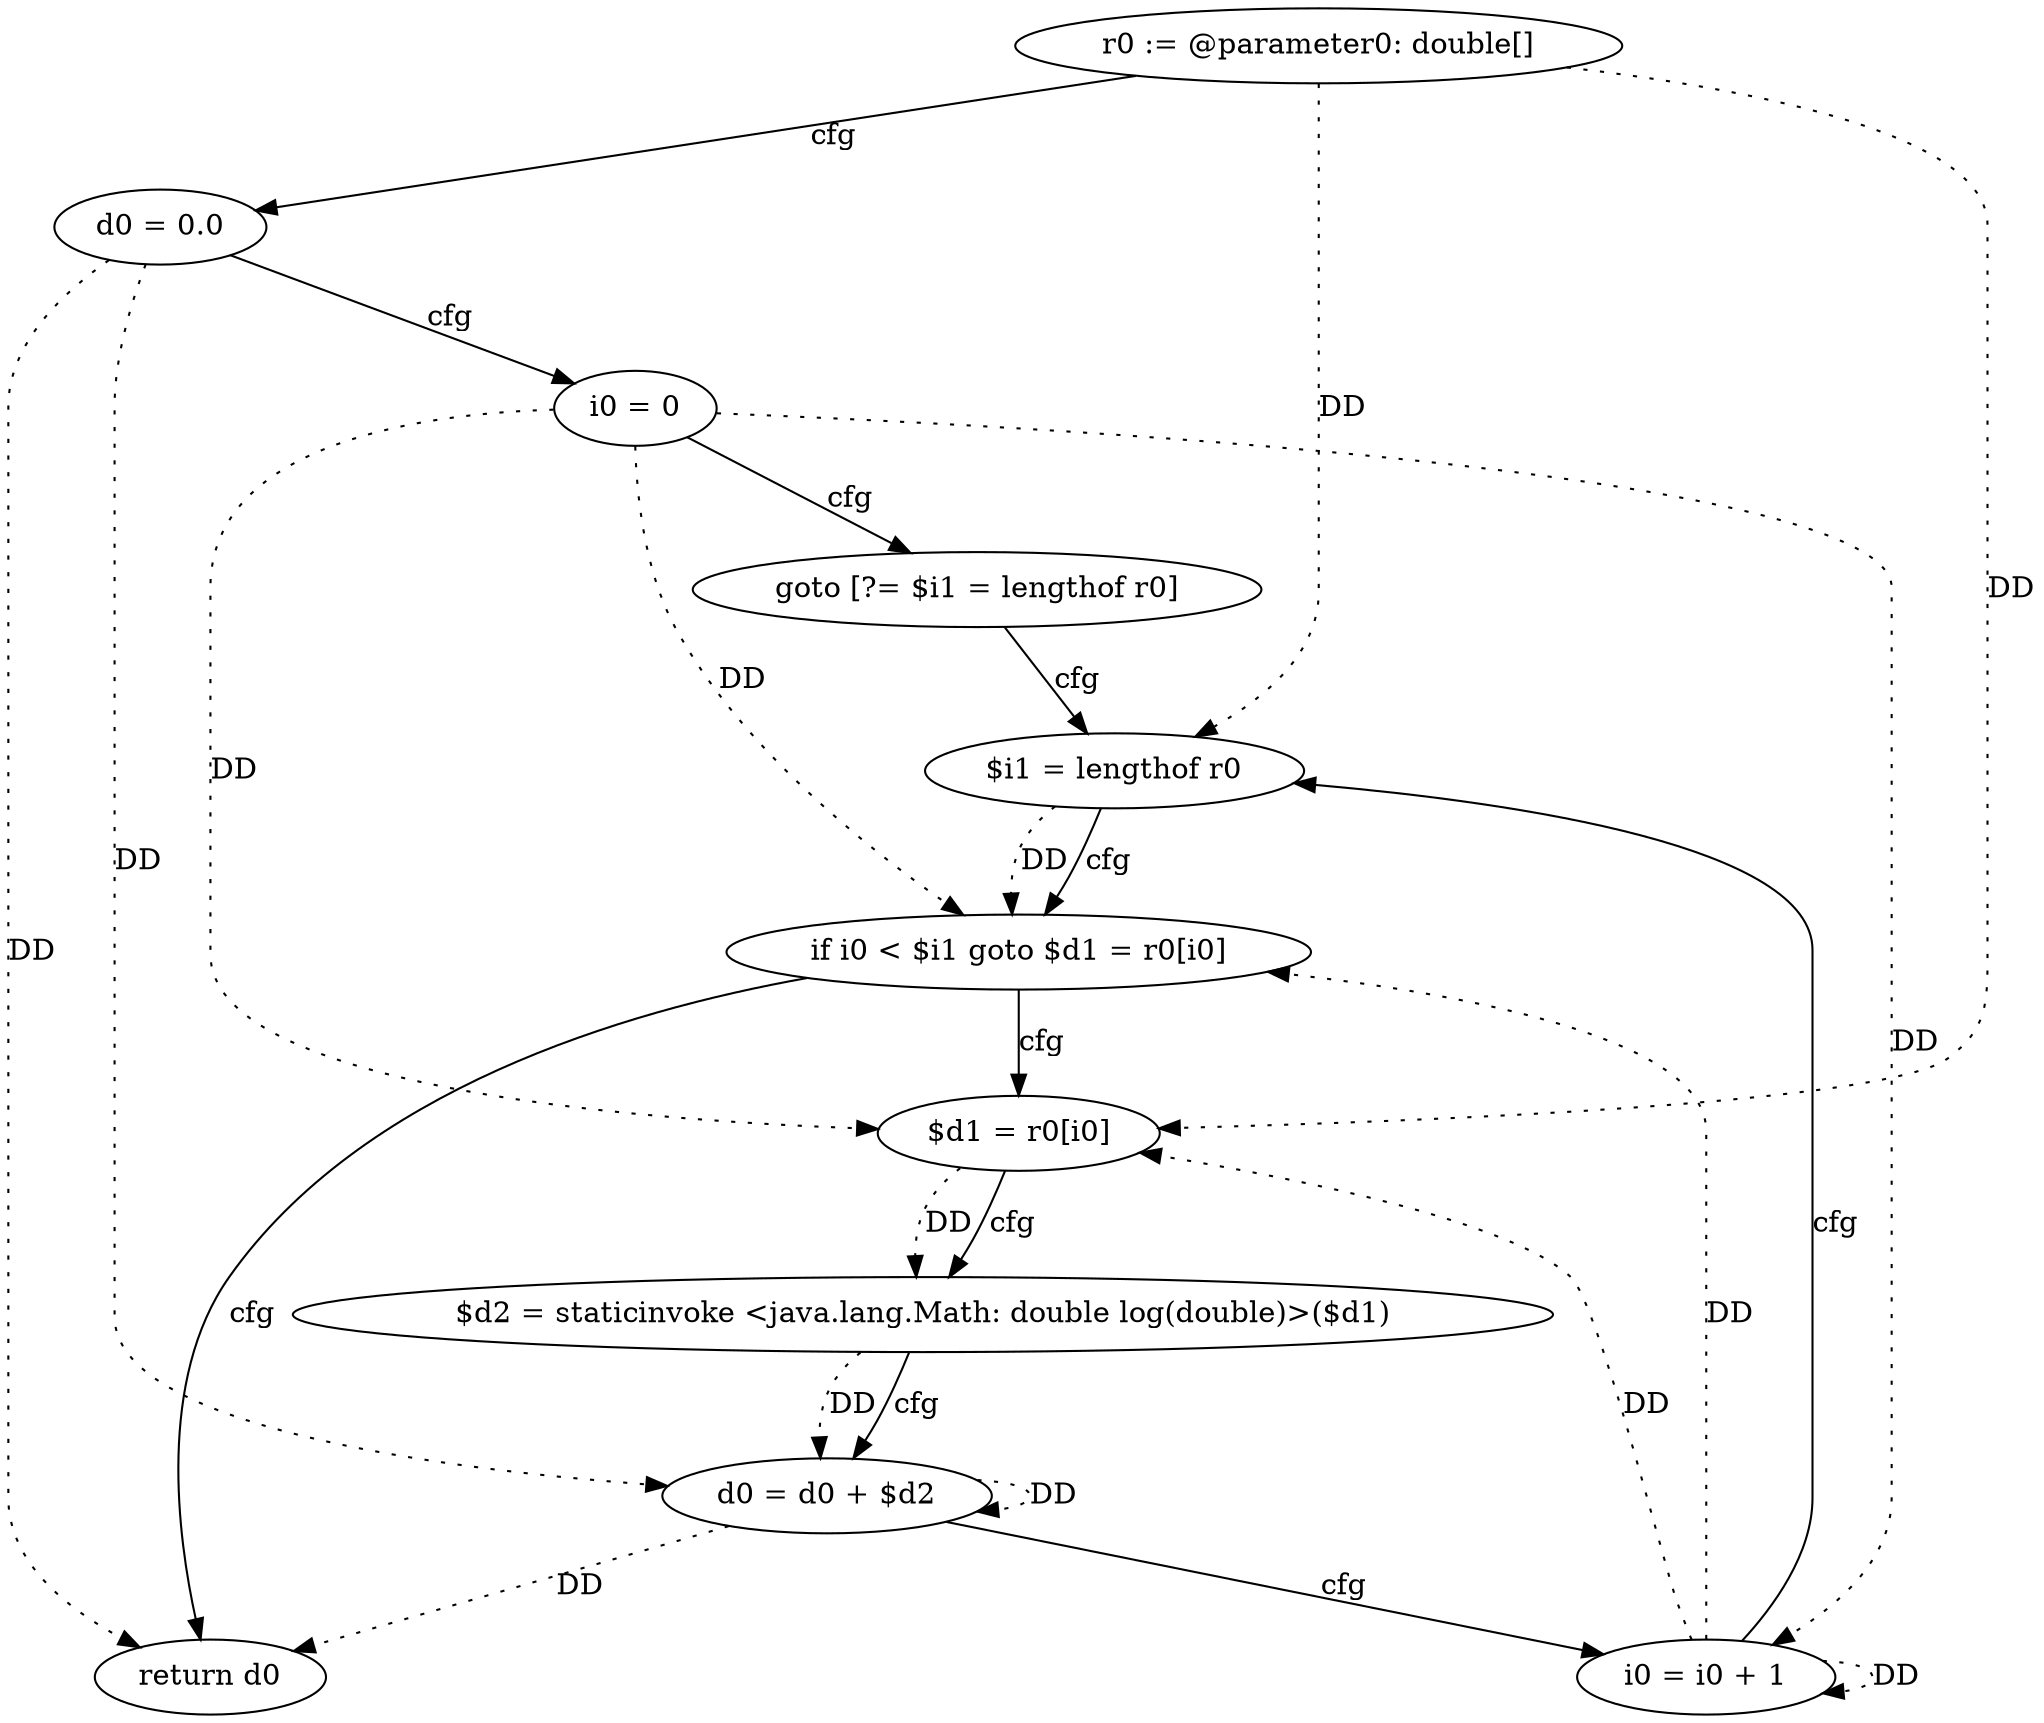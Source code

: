 digraph "sumOfLogarithms" {
    "0" [label="r0 := @parameter0: double[]",];
    "1" [label="d0 = 0.0",];
    "2" [label="i0 = 0",];
    "3" [label="goto [?= $i1 = lengthof r0]",];
    "4" [label="$d1 = r0[i0]",];
    "5" [label="$d2 = staticinvoke <java.lang.Math: double log(double)>($d1)",];
    "6" [label="d0 = d0 + $d2",];
    "7" [label="i0 = i0 + 1",];
    "8" [label="$i1 = lengthof r0",];
    "9" [label="if i0 < $i1 goto $d1 = r0[i0]",];
    "10" [label="return d0",];
    "0"->"4" [label="DD",style=dotted,];
    "0"->"8" [label="DD",style=dotted,];
    "1"->"6" [label="DD",style=dotted,];
    "1"->"10" [label="DD",style=dotted,];
    "2"->"4" [label="DD",style=dotted,];
    "2"->"7" [label="DD",style=dotted,];
    "2"->"9" [label="DD",style=dotted,];
    "4"->"5" [label="DD",style=dotted,];
    "5"->"6" [label="DD",style=dotted,];
    "6"->"6" [label="DD",style=dotted,];
    "6"->"10" [label="DD",style=dotted,];
    "7"->"4" [label="DD",style=dotted,];
    "7"->"7" [label="DD",style=dotted,];
    "7"->"9" [label="DD",style=dotted,];
    "8"->"9" [label="DD",style=dotted,];
    "0"->"1" [label="cfg",];
    "1"->"2" [label="cfg",];
    "2"->"3" [label="cfg",];
    "3"->"8" [label="cfg",];
    "4"->"5" [label="cfg",];
    "5"->"6" [label="cfg",];
    "6"->"7" [label="cfg",];
    "7"->"8" [label="cfg",];
    "8"->"9" [label="cfg",];
    "9"->"10" [label="cfg",];
    "9"->"4" [label="cfg",];
}
